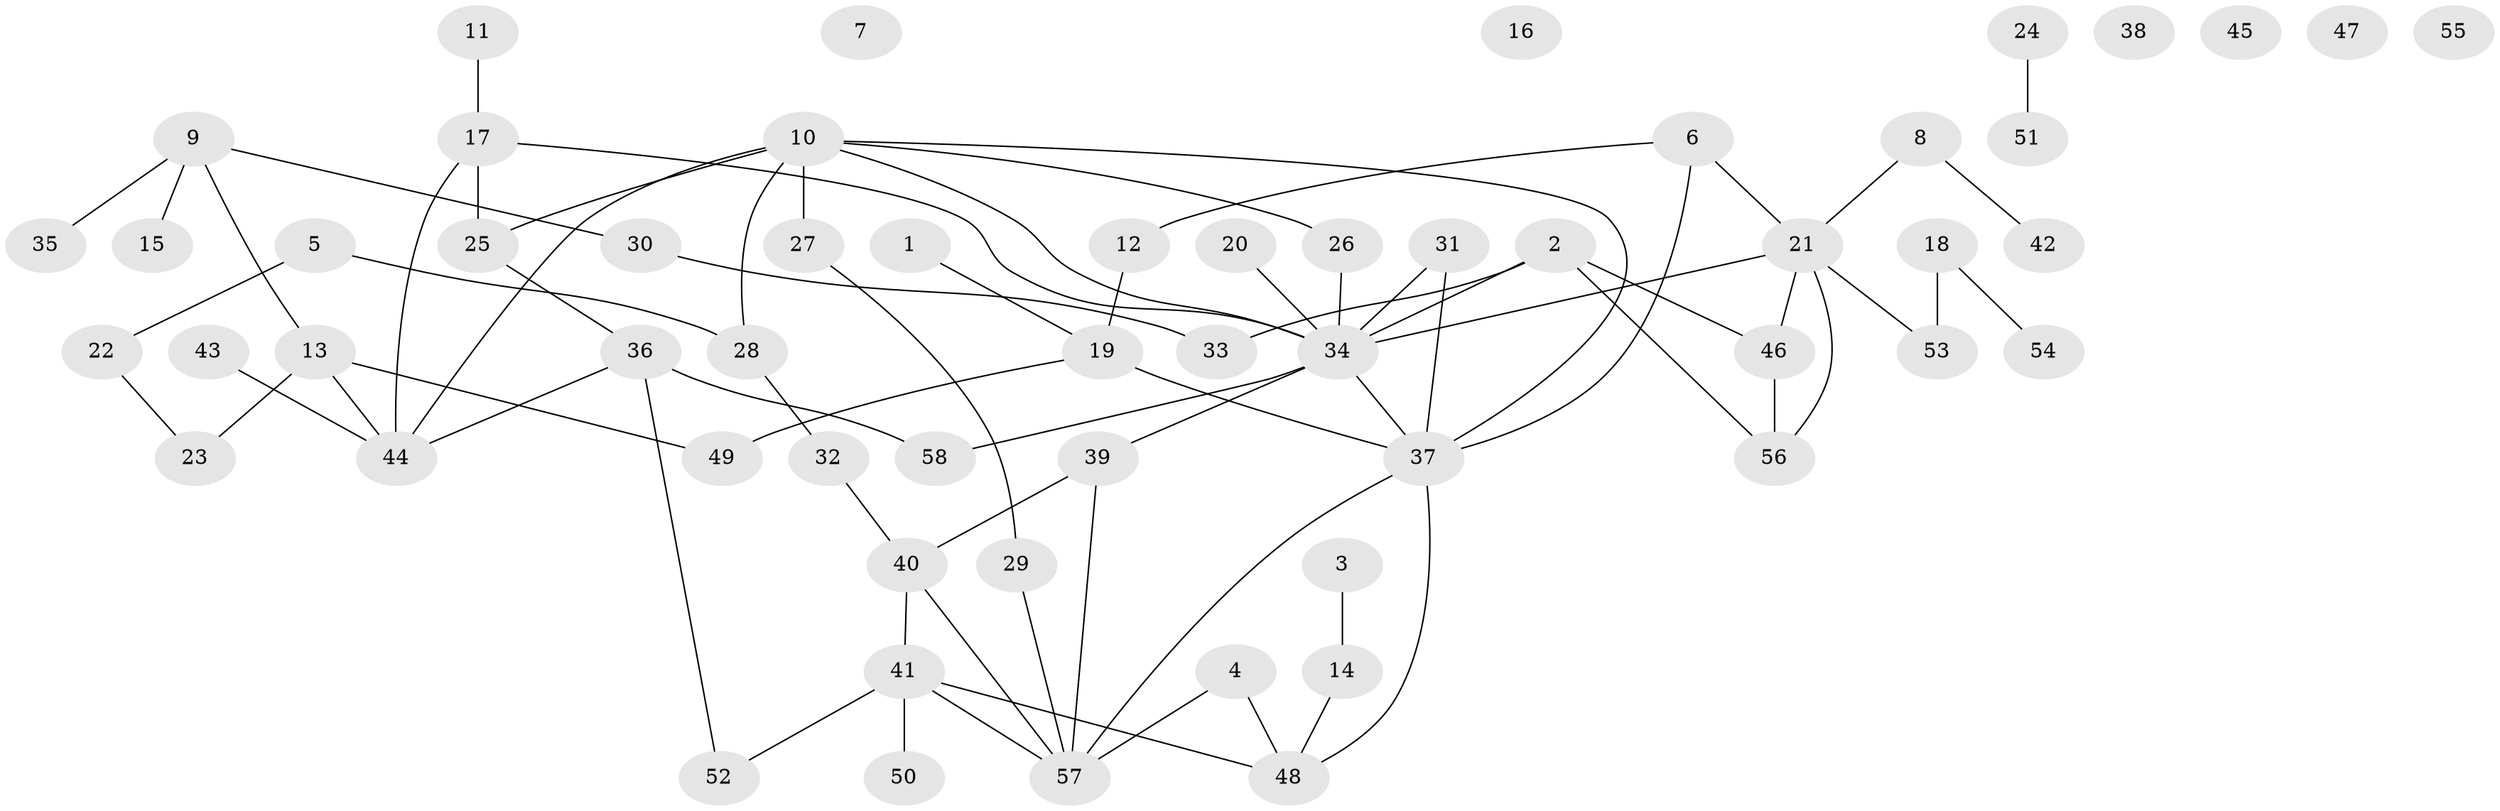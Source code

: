 // Generated by graph-tools (version 1.1) at 2025/00/03/09/25 03:00:42]
// undirected, 58 vertices, 73 edges
graph export_dot {
graph [start="1"]
  node [color=gray90,style=filled];
  1;
  2;
  3;
  4;
  5;
  6;
  7;
  8;
  9;
  10;
  11;
  12;
  13;
  14;
  15;
  16;
  17;
  18;
  19;
  20;
  21;
  22;
  23;
  24;
  25;
  26;
  27;
  28;
  29;
  30;
  31;
  32;
  33;
  34;
  35;
  36;
  37;
  38;
  39;
  40;
  41;
  42;
  43;
  44;
  45;
  46;
  47;
  48;
  49;
  50;
  51;
  52;
  53;
  54;
  55;
  56;
  57;
  58;
  1 -- 19;
  2 -- 33;
  2 -- 34;
  2 -- 46;
  2 -- 56;
  3 -- 14;
  4 -- 48;
  4 -- 57;
  5 -- 22;
  5 -- 28;
  6 -- 12;
  6 -- 21;
  6 -- 37;
  8 -- 21;
  8 -- 42;
  9 -- 13;
  9 -- 15;
  9 -- 30;
  9 -- 35;
  10 -- 25;
  10 -- 26;
  10 -- 27;
  10 -- 28;
  10 -- 34;
  10 -- 37;
  10 -- 44;
  11 -- 17;
  12 -- 19;
  13 -- 23;
  13 -- 44;
  13 -- 49;
  14 -- 48;
  17 -- 25;
  17 -- 34;
  17 -- 44;
  18 -- 53;
  18 -- 54;
  19 -- 37;
  19 -- 49;
  20 -- 34;
  21 -- 34;
  21 -- 46;
  21 -- 53;
  21 -- 56;
  22 -- 23;
  24 -- 51;
  25 -- 36;
  26 -- 34;
  27 -- 29;
  28 -- 32;
  29 -- 57;
  30 -- 33;
  31 -- 34;
  31 -- 37;
  32 -- 40;
  34 -- 37;
  34 -- 39;
  34 -- 58;
  36 -- 44;
  36 -- 52;
  36 -- 58;
  37 -- 48;
  37 -- 57;
  39 -- 40;
  39 -- 57;
  40 -- 41;
  40 -- 57;
  41 -- 48;
  41 -- 50;
  41 -- 52;
  41 -- 57;
  43 -- 44;
  46 -- 56;
}
